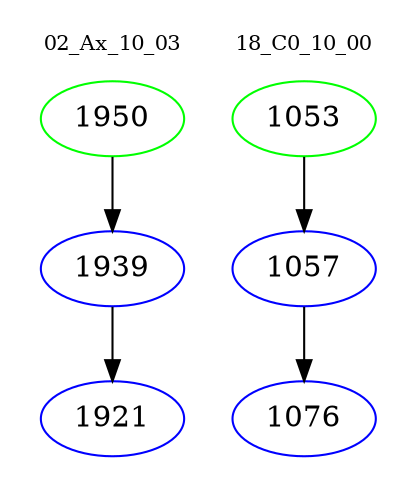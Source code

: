 digraph{
subgraph cluster_0 {
color = white
label = "02_Ax_10_03";
fontsize=10;
T0_1950 [label="1950", color="green"]
T0_1950 -> T0_1939 [color="black"]
T0_1939 [label="1939", color="blue"]
T0_1939 -> T0_1921 [color="black"]
T0_1921 [label="1921", color="blue"]
}
subgraph cluster_1 {
color = white
label = "18_C0_10_00";
fontsize=10;
T1_1053 [label="1053", color="green"]
T1_1053 -> T1_1057 [color="black"]
T1_1057 [label="1057", color="blue"]
T1_1057 -> T1_1076 [color="black"]
T1_1076 [label="1076", color="blue"]
}
}
